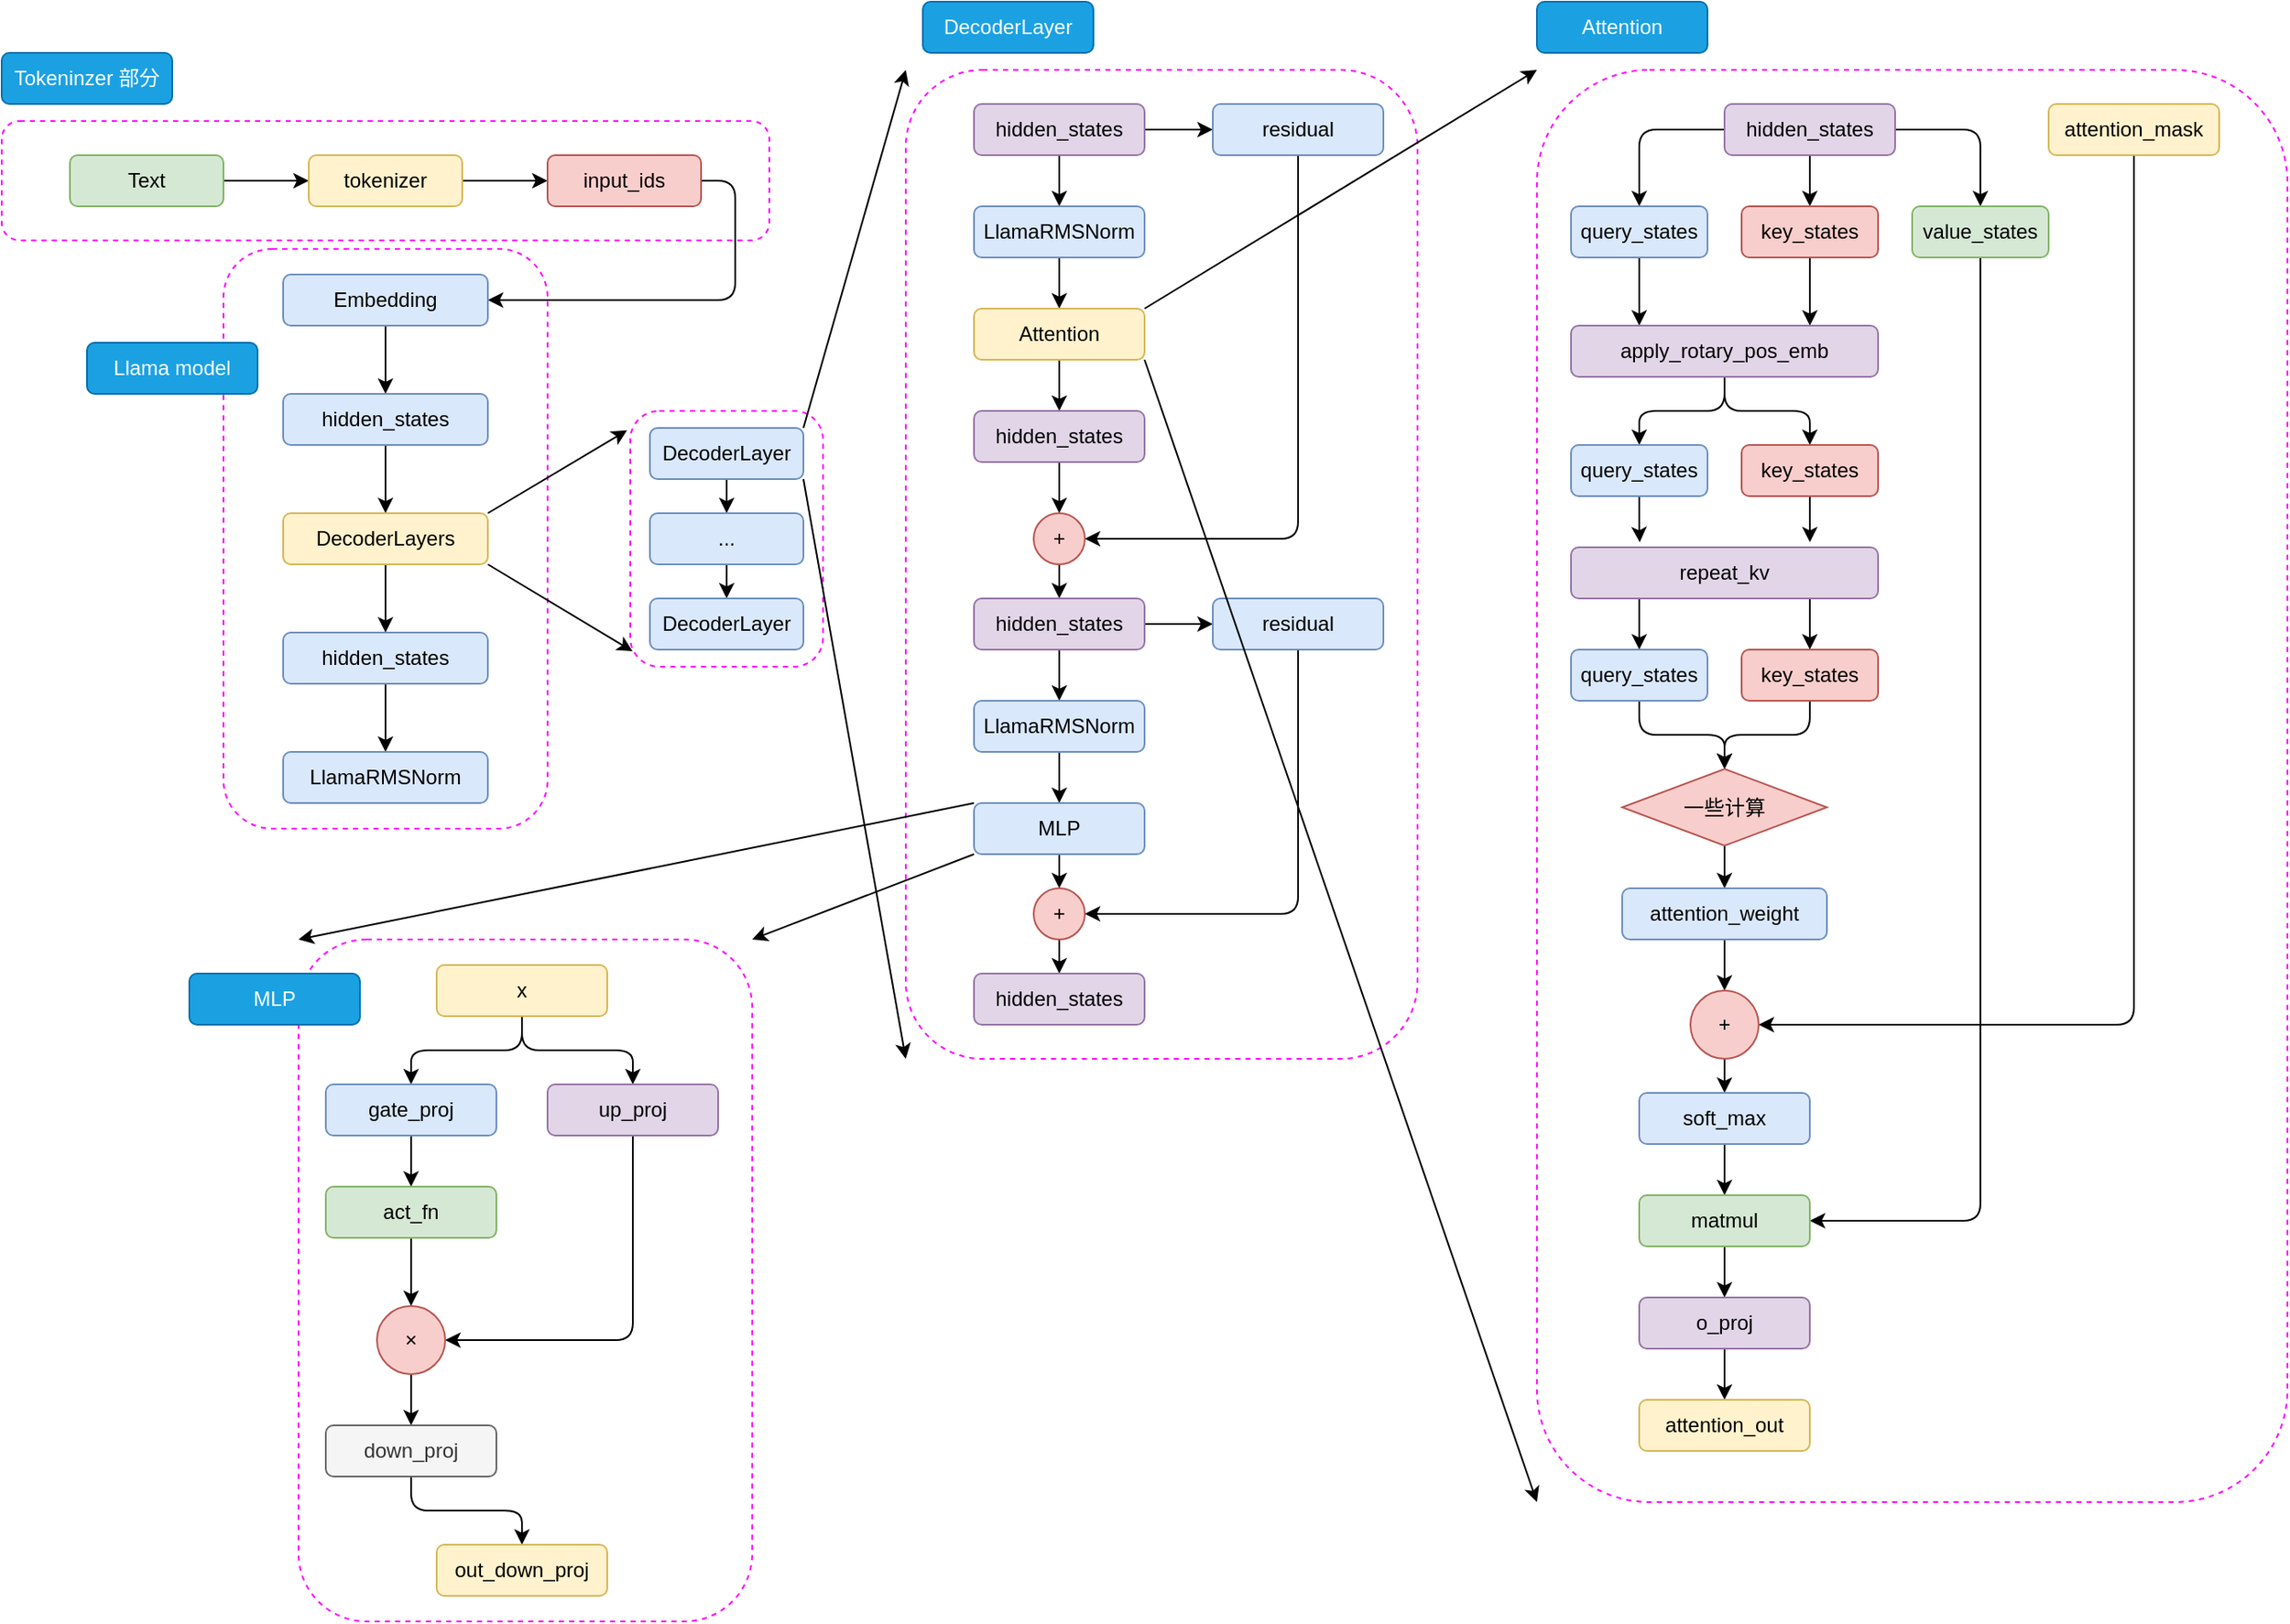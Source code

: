 <mxfile version="12.9.13" type="device"><diagram id="OUYICtLijgK9JSKz8TOp" name="Page-1"><mxGraphModel dx="1550" dy="2184" grid="1" gridSize="10" guides="1" tooltips="1" connect="1" arrows="1" fold="1" page="1" pageScale="1" pageWidth="827" pageHeight="1169" math="0" shadow="0"><root><mxCell id="0"/><mxCell id="1" parent="0"/><mxCell id="_LSuO5tVnaMaTWhccjLr-3" style="edgeStyle=orthogonalEdgeStyle;rounded=0;orthogonalLoop=1;jettySize=auto;html=1;entryX=0;entryY=0.5;entryDx=0;entryDy=0;strokeColor=#000000;" edge="1" parent="1" source="_LSuO5tVnaMaTWhccjLr-1" target="_LSuO5tVnaMaTWhccjLr-2"><mxGeometry relative="1" as="geometry"/></mxCell><mxCell id="_LSuO5tVnaMaTWhccjLr-1" value="Text" style="rounded=1;whiteSpace=wrap;html=1;fillColor=#d5e8d4;strokeColor=#82b366;" vertex="1" parent="1"><mxGeometry x="100" y="80" width="90" height="30" as="geometry"/></mxCell><mxCell id="_LSuO5tVnaMaTWhccjLr-5" style="edgeStyle=orthogonalEdgeStyle;rounded=0;orthogonalLoop=1;jettySize=auto;html=1;strokeColor=#000000;" edge="1" parent="1" source="_LSuO5tVnaMaTWhccjLr-2" target="_LSuO5tVnaMaTWhccjLr-4"><mxGeometry relative="1" as="geometry"/></mxCell><mxCell id="_LSuO5tVnaMaTWhccjLr-2" value="tokenizer" style="rounded=1;whiteSpace=wrap;html=1;fillColor=#fff2cc;strokeColor=#d6b656;" vertex="1" parent="1"><mxGeometry x="240" y="80" width="90" height="30" as="geometry"/></mxCell><mxCell id="_LSuO5tVnaMaTWhccjLr-8" style="edgeStyle=orthogonalEdgeStyle;rounded=1;orthogonalLoop=1;jettySize=auto;html=1;strokeColor=#000000;entryX=1;entryY=0.5;entryDx=0;entryDy=0;" edge="1" parent="1" source="_LSuO5tVnaMaTWhccjLr-4" target="_LSuO5tVnaMaTWhccjLr-7"><mxGeometry relative="1" as="geometry"><mxPoint x="500" y="170" as="targetPoint"/><Array as="points"><mxPoint x="490" y="95"/><mxPoint x="490" y="165"/></Array></mxGeometry></mxCell><mxCell id="_LSuO5tVnaMaTWhccjLr-4" value="input_ids" style="rounded=1;whiteSpace=wrap;html=1;fillColor=#f8cecc;strokeColor=#b85450;" vertex="1" parent="1"><mxGeometry x="380" y="80" width="90" height="30" as="geometry"/></mxCell><mxCell id="_LSuO5tVnaMaTWhccjLr-10" style="edgeStyle=orthogonalEdgeStyle;rounded=1;orthogonalLoop=1;jettySize=auto;html=1;entryX=0.5;entryY=0;entryDx=0;entryDy=0;strokeColor=#000000;" edge="1" parent="1" source="_LSuO5tVnaMaTWhccjLr-7" target="_LSuO5tVnaMaTWhccjLr-9"><mxGeometry relative="1" as="geometry"/></mxCell><mxCell id="_LSuO5tVnaMaTWhccjLr-7" value="Embedding" style="rounded=1;whiteSpace=wrap;html=1;fillColor=#dae8fc;strokeColor=#6c8ebf;" vertex="1" parent="1"><mxGeometry x="225" y="150" width="120" height="30" as="geometry"/></mxCell><mxCell id="_LSuO5tVnaMaTWhccjLr-12" style="edgeStyle=orthogonalEdgeStyle;rounded=1;orthogonalLoop=1;jettySize=auto;html=1;entryX=0.5;entryY=0;entryDx=0;entryDy=0;strokeColor=#000000;" edge="1" parent="1" source="_LSuO5tVnaMaTWhccjLr-9" target="_LSuO5tVnaMaTWhccjLr-11"><mxGeometry relative="1" as="geometry"/></mxCell><mxCell id="_LSuO5tVnaMaTWhccjLr-9" value="hidden_states" style="rounded=1;whiteSpace=wrap;html=1;fillColor=#dae8fc;strokeColor=#6c8ebf;" vertex="1" parent="1"><mxGeometry x="225" y="220" width="120" height="30" as="geometry"/></mxCell><mxCell id="_LSuO5tVnaMaTWhccjLr-14" style="edgeStyle=orthogonalEdgeStyle;rounded=1;orthogonalLoop=1;jettySize=auto;html=1;entryX=0.5;entryY=0;entryDx=0;entryDy=0;strokeColor=#000000;" edge="1" parent="1" source="_LSuO5tVnaMaTWhccjLr-11" target="_LSuO5tVnaMaTWhccjLr-13"><mxGeometry relative="1" as="geometry"/></mxCell><mxCell id="_LSuO5tVnaMaTWhccjLr-11" value="DecoderLayers" style="rounded=1;whiteSpace=wrap;html=1;fillColor=#fff2cc;strokeColor=#d6b656;" vertex="1" parent="1"><mxGeometry x="225" y="290" width="120" height="30" as="geometry"/></mxCell><mxCell id="_LSuO5tVnaMaTWhccjLr-18" style="edgeStyle=orthogonalEdgeStyle;rounded=1;orthogonalLoop=1;jettySize=auto;html=1;entryX=0.5;entryY=0;entryDx=0;entryDy=0;strokeColor=#000000;" edge="1" parent="1" source="_LSuO5tVnaMaTWhccjLr-13" target="_LSuO5tVnaMaTWhccjLr-17"><mxGeometry relative="1" as="geometry"/></mxCell><mxCell id="_LSuO5tVnaMaTWhccjLr-13" value="hidden_states" style="rounded=1;whiteSpace=wrap;html=1;fillColor=#dae8fc;strokeColor=#6c8ebf;" vertex="1" parent="1"><mxGeometry x="225" y="360" width="120" height="30" as="geometry"/></mxCell><mxCell id="_LSuO5tVnaMaTWhccjLr-17" value="LlamaRMSNorm" style="rounded=1;whiteSpace=wrap;html=1;fillColor=#dae8fc;strokeColor=#6c8ebf;" vertex="1" parent="1"><mxGeometry x="225" y="430" width="120" height="30" as="geometry"/></mxCell><mxCell id="_LSuO5tVnaMaTWhccjLr-19" value="" style="rounded=1;whiteSpace=wrap;html=1;dashed=1;fillColor=none;strokeColor=#FF00FF;" vertex="1" parent="1"><mxGeometry x="60" y="60" width="450" height="70" as="geometry"/></mxCell><mxCell id="_LSuO5tVnaMaTWhccjLr-21" value="Tokeninzer 部分" style="rounded=1;whiteSpace=wrap;html=1;strokeColor=#006EAF;fillColor=#1ba1e2;fontColor=#ffffff;" vertex="1" parent="1"><mxGeometry x="60" y="20" width="100" height="30" as="geometry"/></mxCell><mxCell id="_LSuO5tVnaMaTWhccjLr-22" value="" style="rounded=1;whiteSpace=wrap;html=1;dashed=1;fillColor=none;strokeColor=#FF00FF;" vertex="1" parent="1"><mxGeometry x="190" y="135" width="190" height="340" as="geometry"/></mxCell><mxCell id="_LSuO5tVnaMaTWhccjLr-23" value="Llama model" style="rounded=1;whiteSpace=wrap;html=1;strokeColor=#006EAF;fillColor=#1ba1e2;fontColor=#ffffff;" vertex="1" parent="1"><mxGeometry x="110" y="190" width="100" height="30" as="geometry"/></mxCell><mxCell id="_LSuO5tVnaMaTWhccjLr-30" style="edgeStyle=orthogonalEdgeStyle;rounded=1;orthogonalLoop=1;jettySize=auto;html=1;entryX=0.5;entryY=0;entryDx=0;entryDy=0;strokeColor=#000000;" edge="1" parent="1" source="_LSuO5tVnaMaTWhccjLr-25" target="_LSuO5tVnaMaTWhccjLr-26"><mxGeometry relative="1" as="geometry"/></mxCell><mxCell id="_LSuO5tVnaMaTWhccjLr-25" value="DecoderLayer" style="rounded=1;whiteSpace=wrap;html=1;strokeColor=#6c8ebf;fillColor=#dae8fc;" vertex="1" parent="1"><mxGeometry x="440" y="240" width="90" height="30" as="geometry"/></mxCell><mxCell id="_LSuO5tVnaMaTWhccjLr-31" style="edgeStyle=orthogonalEdgeStyle;rounded=1;orthogonalLoop=1;jettySize=auto;html=1;entryX=0.5;entryY=0;entryDx=0;entryDy=0;strokeColor=#000000;" edge="1" parent="1" source="_LSuO5tVnaMaTWhccjLr-26" target="_LSuO5tVnaMaTWhccjLr-28"><mxGeometry relative="1" as="geometry"/></mxCell><mxCell id="_LSuO5tVnaMaTWhccjLr-26" value="..." style="rounded=1;whiteSpace=wrap;html=1;strokeColor=#6c8ebf;fillColor=#dae8fc;" vertex="1" parent="1"><mxGeometry x="440" y="290" width="90" height="30" as="geometry"/></mxCell><mxCell id="_LSuO5tVnaMaTWhccjLr-28" value="DecoderLayer" style="rounded=1;whiteSpace=wrap;html=1;strokeColor=#6c8ebf;fillColor=#dae8fc;" vertex="1" parent="1"><mxGeometry x="440" y="340" width="90" height="30" as="geometry"/></mxCell><mxCell id="_LSuO5tVnaMaTWhccjLr-32" value="" style="endArrow=classic;html=1;strokeColor=#000000;exitX=1;exitY=0;exitDx=0;exitDy=0;entryX=-0.017;entryY=0.076;entryDx=0;entryDy=0;entryPerimeter=0;" edge="1" parent="1" source="_LSuO5tVnaMaTWhccjLr-11" target="_LSuO5tVnaMaTWhccjLr-34"><mxGeometry width="50" height="50" relative="1" as="geometry"><mxPoint x="520" y="190" as="sourcePoint"/><mxPoint x="430" y="220" as="targetPoint"/></mxGeometry></mxCell><mxCell id="_LSuO5tVnaMaTWhccjLr-33" value="" style="endArrow=classic;html=1;strokeColor=#000000;exitX=1;exitY=1;exitDx=0;exitDy=0;entryX=0.012;entryY=0.94;entryDx=0;entryDy=0;entryPerimeter=0;" edge="1" parent="1" source="_LSuO5tVnaMaTWhccjLr-11" target="_LSuO5tVnaMaTWhccjLr-34"><mxGeometry width="50" height="50" relative="1" as="geometry"><mxPoint x="355" y="300" as="sourcePoint"/><mxPoint x="430" y="380" as="targetPoint"/></mxGeometry></mxCell><mxCell id="_LSuO5tVnaMaTWhccjLr-34" value="" style="rounded=1;whiteSpace=wrap;html=1;dashed=1;fillColor=none;strokeColor=#FF00FF;" vertex="1" parent="1"><mxGeometry x="428.5" y="230" width="113" height="150" as="geometry"/></mxCell><mxCell id="_LSuO5tVnaMaTWhccjLr-38" style="edgeStyle=orthogonalEdgeStyle;rounded=1;orthogonalLoop=1;jettySize=auto;html=1;entryX=0;entryY=0.5;entryDx=0;entryDy=0;strokeColor=#000000;" edge="1" parent="1" source="_LSuO5tVnaMaTWhccjLr-36" target="_LSuO5tVnaMaTWhccjLr-37"><mxGeometry relative="1" as="geometry"/></mxCell><mxCell id="_LSuO5tVnaMaTWhccjLr-42" style="edgeStyle=orthogonalEdgeStyle;rounded=1;orthogonalLoop=1;jettySize=auto;html=1;entryX=0.5;entryY=0;entryDx=0;entryDy=0;strokeColor=#000000;" edge="1" parent="1" source="_LSuO5tVnaMaTWhccjLr-36" target="_LSuO5tVnaMaTWhccjLr-39"><mxGeometry relative="1" as="geometry"/></mxCell><mxCell id="_LSuO5tVnaMaTWhccjLr-36" value="hidden_states" style="rounded=1;whiteSpace=wrap;html=1;strokeColor=#9673a6;fillColor=#e1d5e7;" vertex="1" parent="1"><mxGeometry x="630" y="50" width="100" height="30" as="geometry"/></mxCell><mxCell id="_LSuO5tVnaMaTWhccjLr-53" style="edgeStyle=orthogonalEdgeStyle;rounded=1;orthogonalLoop=1;jettySize=auto;html=1;entryX=1;entryY=0.5;entryDx=0;entryDy=0;strokeColor=#000000;" edge="1" parent="1" source="_LSuO5tVnaMaTWhccjLr-37" target="_LSuO5tVnaMaTWhccjLr-48"><mxGeometry relative="1" as="geometry"><Array as="points"><mxPoint x="820" y="305"/></Array></mxGeometry></mxCell><mxCell id="_LSuO5tVnaMaTWhccjLr-37" value="residual" style="rounded=1;whiteSpace=wrap;html=1;strokeColor=#6c8ebf;fillColor=#dae8fc;" vertex="1" parent="1"><mxGeometry x="770" y="50" width="100" height="30" as="geometry"/></mxCell><mxCell id="_LSuO5tVnaMaTWhccjLr-44" style="edgeStyle=orthogonalEdgeStyle;rounded=1;orthogonalLoop=1;jettySize=auto;html=1;entryX=0.5;entryY=0;entryDx=0;entryDy=0;strokeColor=#000000;" edge="1" parent="1" source="_LSuO5tVnaMaTWhccjLr-39" target="_LSuO5tVnaMaTWhccjLr-43"><mxGeometry relative="1" as="geometry"/></mxCell><mxCell id="_LSuO5tVnaMaTWhccjLr-39" value="LlamaRMSNorm" style="rounded=1;whiteSpace=wrap;html=1;strokeColor=#6c8ebf;fillColor=#dae8fc;" vertex="1" parent="1"><mxGeometry x="630" y="110" width="100" height="30" as="geometry"/></mxCell><mxCell id="_LSuO5tVnaMaTWhccjLr-46" style="edgeStyle=orthogonalEdgeStyle;rounded=1;orthogonalLoop=1;jettySize=auto;html=1;entryX=0.5;entryY=0;entryDx=0;entryDy=0;strokeColor=#000000;" edge="1" parent="1" source="_LSuO5tVnaMaTWhccjLr-43" target="_LSuO5tVnaMaTWhccjLr-45"><mxGeometry relative="1" as="geometry"/></mxCell><mxCell id="_LSuO5tVnaMaTWhccjLr-43" value="Attention" style="rounded=1;whiteSpace=wrap;html=1;strokeColor=#d6b656;fillColor=#fff2cc;" vertex="1" parent="1"><mxGeometry x="630" y="170" width="100" height="30" as="geometry"/></mxCell><mxCell id="_LSuO5tVnaMaTWhccjLr-52" style="edgeStyle=orthogonalEdgeStyle;rounded=1;orthogonalLoop=1;jettySize=auto;html=1;entryX=0.5;entryY=0;entryDx=0;entryDy=0;strokeColor=#000000;" edge="1" parent="1" source="_LSuO5tVnaMaTWhccjLr-45" target="_LSuO5tVnaMaTWhccjLr-48"><mxGeometry relative="1" as="geometry"/></mxCell><mxCell id="_LSuO5tVnaMaTWhccjLr-45" value="hidden_states" style="rounded=1;whiteSpace=wrap;html=1;strokeColor=#9673a6;fillColor=#e1d5e7;" vertex="1" parent="1"><mxGeometry x="630" y="230" width="100" height="30" as="geometry"/></mxCell><mxCell id="_LSuO5tVnaMaTWhccjLr-55" style="edgeStyle=orthogonalEdgeStyle;rounded=1;orthogonalLoop=1;jettySize=auto;html=1;entryX=0.5;entryY=0;entryDx=0;entryDy=0;strokeColor=#000000;" edge="1" parent="1" source="_LSuO5tVnaMaTWhccjLr-48" target="_LSuO5tVnaMaTWhccjLr-54"><mxGeometry relative="1" as="geometry"/></mxCell><mxCell id="_LSuO5tVnaMaTWhccjLr-48" value="+" style="ellipse;whiteSpace=wrap;html=1;aspect=fixed;strokeColor=#b85450;fillColor=#f8cecc;" vertex="1" parent="1"><mxGeometry x="665" y="290" width="30" height="30" as="geometry"/></mxCell><mxCell id="_LSuO5tVnaMaTWhccjLr-57" style="edgeStyle=orthogonalEdgeStyle;rounded=1;orthogonalLoop=1;jettySize=auto;html=1;entryX=0;entryY=0.5;entryDx=0;entryDy=0;strokeColor=#000000;" edge="1" parent="1" source="_LSuO5tVnaMaTWhccjLr-54" target="_LSuO5tVnaMaTWhccjLr-56"><mxGeometry relative="1" as="geometry"/></mxCell><mxCell id="_LSuO5tVnaMaTWhccjLr-59" style="edgeStyle=orthogonalEdgeStyle;rounded=1;orthogonalLoop=1;jettySize=auto;html=1;entryX=0.5;entryY=0;entryDx=0;entryDy=0;strokeColor=#000000;" edge="1" parent="1" source="_LSuO5tVnaMaTWhccjLr-54" target="_LSuO5tVnaMaTWhccjLr-58"><mxGeometry relative="1" as="geometry"/></mxCell><mxCell id="_LSuO5tVnaMaTWhccjLr-54" value="hidden_states" style="rounded=1;whiteSpace=wrap;html=1;strokeColor=#9673a6;fillColor=#e1d5e7;" vertex="1" parent="1"><mxGeometry x="630" y="340" width="100" height="30" as="geometry"/></mxCell><mxCell id="_LSuO5tVnaMaTWhccjLr-65" style="edgeStyle=orthogonalEdgeStyle;rounded=1;orthogonalLoop=1;jettySize=auto;html=1;entryX=1;entryY=0.5;entryDx=0;entryDy=0;strokeColor=#000000;" edge="1" parent="1" source="_LSuO5tVnaMaTWhccjLr-56" target="_LSuO5tVnaMaTWhccjLr-63"><mxGeometry relative="1" as="geometry"><Array as="points"><mxPoint x="820" y="525"/></Array></mxGeometry></mxCell><mxCell id="_LSuO5tVnaMaTWhccjLr-56" value="residual" style="rounded=1;whiteSpace=wrap;html=1;strokeColor=#6c8ebf;fillColor=#dae8fc;" vertex="1" parent="1"><mxGeometry x="770" y="340" width="100" height="30" as="geometry"/></mxCell><mxCell id="_LSuO5tVnaMaTWhccjLr-62" style="edgeStyle=orthogonalEdgeStyle;rounded=1;orthogonalLoop=1;jettySize=auto;html=1;strokeColor=#000000;" edge="1" parent="1" source="_LSuO5tVnaMaTWhccjLr-58" target="_LSuO5tVnaMaTWhccjLr-60"><mxGeometry relative="1" as="geometry"/></mxCell><mxCell id="_LSuO5tVnaMaTWhccjLr-58" value="LlamaRMSNorm" style="rounded=1;whiteSpace=wrap;html=1;strokeColor=#6c8ebf;fillColor=#dae8fc;" vertex="1" parent="1"><mxGeometry x="630" y="400" width="100" height="30" as="geometry"/></mxCell><mxCell id="_LSuO5tVnaMaTWhccjLr-64" style="edgeStyle=orthogonalEdgeStyle;rounded=1;orthogonalLoop=1;jettySize=auto;html=1;entryX=0.5;entryY=0;entryDx=0;entryDy=0;strokeColor=#000000;" edge="1" parent="1" source="_LSuO5tVnaMaTWhccjLr-60" target="_LSuO5tVnaMaTWhccjLr-63"><mxGeometry relative="1" as="geometry"/></mxCell><mxCell id="_LSuO5tVnaMaTWhccjLr-60" value="MLP" style="rounded=1;whiteSpace=wrap;html=1;strokeColor=#6c8ebf;fillColor=#dae8fc;" vertex="1" parent="1"><mxGeometry x="630" y="460" width="100" height="30" as="geometry"/></mxCell><mxCell id="_LSuO5tVnaMaTWhccjLr-67" style="edgeStyle=orthogonalEdgeStyle;rounded=1;orthogonalLoop=1;jettySize=auto;html=1;entryX=0.5;entryY=0;entryDx=0;entryDy=0;strokeColor=#000000;" edge="1" parent="1" source="_LSuO5tVnaMaTWhccjLr-63" target="_LSuO5tVnaMaTWhccjLr-66"><mxGeometry relative="1" as="geometry"/></mxCell><mxCell id="_LSuO5tVnaMaTWhccjLr-63" value="+" style="ellipse;whiteSpace=wrap;html=1;aspect=fixed;strokeColor=#b85450;fillColor=#f8cecc;" vertex="1" parent="1"><mxGeometry x="665" y="510" width="30" height="30" as="geometry"/></mxCell><mxCell id="_LSuO5tVnaMaTWhccjLr-66" value="hidden_states" style="rounded=1;whiteSpace=wrap;html=1;strokeColor=#9673a6;fillColor=#e1d5e7;" vertex="1" parent="1"><mxGeometry x="630" y="560" width="100" height="30" as="geometry"/></mxCell><mxCell id="_LSuO5tVnaMaTWhccjLr-151" style="edgeStyle=orthogonalEdgeStyle;rounded=1;orthogonalLoop=1;jettySize=auto;html=1;entryX=0.5;entryY=0;entryDx=0;entryDy=0;strokeColor=#000000;" edge="1" parent="1" source="_LSuO5tVnaMaTWhccjLr-68" target="_LSuO5tVnaMaTWhccjLr-148"><mxGeometry relative="1" as="geometry"/></mxCell><mxCell id="_LSuO5tVnaMaTWhccjLr-152" style="edgeStyle=orthogonalEdgeStyle;rounded=1;orthogonalLoop=1;jettySize=auto;html=1;entryX=0.5;entryY=0;entryDx=0;entryDy=0;strokeColor=#000000;" edge="1" parent="1" source="_LSuO5tVnaMaTWhccjLr-68" target="_LSuO5tVnaMaTWhccjLr-146"><mxGeometry relative="1" as="geometry"/></mxCell><mxCell id="_LSuO5tVnaMaTWhccjLr-68" value="x" style="rounded=1;whiteSpace=wrap;html=1;strokeColor=#d6b656;fillColor=#fff2cc;" vertex="1" parent="1"><mxGeometry x="315" y="555" width="100" height="30" as="geometry"/></mxCell><mxCell id="_LSuO5tVnaMaTWhccjLr-89" style="edgeStyle=orthogonalEdgeStyle;rounded=1;orthogonalLoop=1;jettySize=auto;html=1;entryX=0.5;entryY=0;entryDx=0;entryDy=0;strokeColor=#000000;" edge="1" parent="1" source="_LSuO5tVnaMaTWhccjLr-70" target="_LSuO5tVnaMaTWhccjLr-83"><mxGeometry relative="1" as="geometry"/></mxCell><mxCell id="_LSuO5tVnaMaTWhccjLr-90" style="edgeStyle=orthogonalEdgeStyle;rounded=1;orthogonalLoop=1;jettySize=auto;html=1;entryX=0.5;entryY=0;entryDx=0;entryDy=0;strokeColor=#000000;" edge="1" parent="1" source="_LSuO5tVnaMaTWhccjLr-70" target="_LSuO5tVnaMaTWhccjLr-86"><mxGeometry relative="1" as="geometry"/></mxCell><mxCell id="_LSuO5tVnaMaTWhccjLr-91" style="edgeStyle=orthogonalEdgeStyle;rounded=1;orthogonalLoop=1;jettySize=auto;html=1;entryX=0.5;entryY=0;entryDx=0;entryDy=0;strokeColor=#000000;" edge="1" parent="1" source="_LSuO5tVnaMaTWhccjLr-70" target="_LSuO5tVnaMaTWhccjLr-87"><mxGeometry relative="1" as="geometry"/></mxCell><mxCell id="_LSuO5tVnaMaTWhccjLr-70" value="hidden_states" style="rounded=1;whiteSpace=wrap;html=1;strokeColor=#9673a6;fillColor=#e1d5e7;" vertex="1" parent="1"><mxGeometry x="1070" y="50" width="100" height="30" as="geometry"/></mxCell><mxCell id="_LSuO5tVnaMaTWhccjLr-75" value="" style="endArrow=classic;html=1;strokeColor=#000000;entryX=0;entryY=0;entryDx=0;entryDy=0;" edge="1" parent="1" target="_LSuO5tVnaMaTWhccjLr-78"><mxGeometry width="50" height="50" relative="1" as="geometry"><mxPoint x="530" y="240" as="sourcePoint"/><mxPoint x="590" y="40" as="targetPoint"/></mxGeometry></mxCell><mxCell id="_LSuO5tVnaMaTWhccjLr-77" value="" style="endArrow=classic;html=1;strokeColor=#000000;exitX=1;exitY=1;exitDx=0;exitDy=0;entryX=0;entryY=1;entryDx=0;entryDy=0;" edge="1" parent="1" source="_LSuO5tVnaMaTWhccjLr-25" target="_LSuO5tVnaMaTWhccjLr-78"><mxGeometry width="50" height="50" relative="1" as="geometry"><mxPoint x="540" y="250" as="sourcePoint"/><mxPoint x="570" y="460" as="targetPoint"/></mxGeometry></mxCell><mxCell id="_LSuO5tVnaMaTWhccjLr-78" value="" style="rounded=1;whiteSpace=wrap;html=1;dashed=1;fillColor=none;strokeColor=#FF00FF;" vertex="1" parent="1"><mxGeometry x="590" y="30" width="300" height="580" as="geometry"/></mxCell><mxCell id="_LSuO5tVnaMaTWhccjLr-79" value="DecoderLayer" style="rounded=1;whiteSpace=wrap;html=1;strokeColor=#006EAF;fillColor=#1ba1e2;fontColor=#ffffff;" vertex="1" parent="1"><mxGeometry x="600" y="-10" width="100" height="30" as="geometry"/></mxCell><mxCell id="_LSuO5tVnaMaTWhccjLr-118" style="edgeStyle=orthogonalEdgeStyle;rounded=1;orthogonalLoop=1;jettySize=auto;html=1;strokeColor=#000000;" edge="1" parent="1" source="_LSuO5tVnaMaTWhccjLr-83" target="_LSuO5tVnaMaTWhccjLr-92"><mxGeometry relative="1" as="geometry"><Array as="points"><mxPoint x="1020" y="170"/><mxPoint x="1020" y="170"/></Array></mxGeometry></mxCell><mxCell id="_LSuO5tVnaMaTWhccjLr-83" value="query_states" style="rounded=1;whiteSpace=wrap;html=1;strokeColor=#6c8ebf;fillColor=#dae8fc;" vertex="1" parent="1"><mxGeometry x="980" y="110" width="80" height="30" as="geometry"/></mxCell><mxCell id="_LSuO5tVnaMaTWhccjLr-117" style="edgeStyle=orthogonalEdgeStyle;rounded=1;orthogonalLoop=1;jettySize=auto;html=1;entryX=0.778;entryY=0;entryDx=0;entryDy=0;entryPerimeter=0;strokeColor=#000000;" edge="1" parent="1" source="_LSuO5tVnaMaTWhccjLr-86" target="_LSuO5tVnaMaTWhccjLr-92"><mxGeometry relative="1" as="geometry"/></mxCell><mxCell id="_LSuO5tVnaMaTWhccjLr-86" value="key_states" style="rounded=1;whiteSpace=wrap;html=1;strokeColor=#b85450;fillColor=#f8cecc;" vertex="1" parent="1"><mxGeometry x="1080" y="110" width="80" height="30" as="geometry"/></mxCell><mxCell id="_LSuO5tVnaMaTWhccjLr-136" style="edgeStyle=orthogonalEdgeStyle;rounded=1;orthogonalLoop=1;jettySize=auto;html=1;strokeColor=#000000;entryX=1;entryY=0.5;entryDx=0;entryDy=0;" edge="1" parent="1" source="_LSuO5tVnaMaTWhccjLr-87" target="_LSuO5tVnaMaTWhccjLr-134"><mxGeometry relative="1" as="geometry"><mxPoint x="1170" y="723.657" as="targetPoint"/><Array as="points"><mxPoint x="1220" y="705"/></Array></mxGeometry></mxCell><mxCell id="_LSuO5tVnaMaTWhccjLr-87" value="value_states" style="rounded=1;whiteSpace=wrap;html=1;strokeColor=#82b366;fillColor=#d5e8d4;" vertex="1" parent="1"><mxGeometry x="1180" y="110" width="80" height="30" as="geometry"/></mxCell><mxCell id="_LSuO5tVnaMaTWhccjLr-130" style="edgeStyle=orthogonalEdgeStyle;rounded=1;orthogonalLoop=1;jettySize=auto;html=1;entryX=1;entryY=0.5;entryDx=0;entryDy=0;strokeColor=#000000;" edge="1" parent="1" source="_LSuO5tVnaMaTWhccjLr-88" target="_LSuO5tVnaMaTWhccjLr-128"><mxGeometry relative="1" as="geometry"><Array as="points"><mxPoint x="1310" y="590"/></Array></mxGeometry></mxCell><mxCell id="_LSuO5tVnaMaTWhccjLr-88" value="attention_mask" style="rounded=1;whiteSpace=wrap;html=1;strokeColor=#d6b656;fillColor=#fff2cc;" vertex="1" parent="1"><mxGeometry x="1260" y="50" width="100" height="30" as="geometry"/></mxCell><mxCell id="_LSuO5tVnaMaTWhccjLr-99" style="edgeStyle=orthogonalEdgeStyle;rounded=1;orthogonalLoop=1;jettySize=auto;html=1;entryX=0.5;entryY=0;entryDx=0;entryDy=0;strokeColor=#000000;" edge="1" parent="1" source="_LSuO5tVnaMaTWhccjLr-92" target="_LSuO5tVnaMaTWhccjLr-97"><mxGeometry relative="1" as="geometry"/></mxCell><mxCell id="_LSuO5tVnaMaTWhccjLr-102" style="edgeStyle=orthogonalEdgeStyle;rounded=1;orthogonalLoop=1;jettySize=auto;html=1;strokeColor=#000000;" edge="1" parent="1" source="_LSuO5tVnaMaTWhccjLr-92" target="_LSuO5tVnaMaTWhccjLr-98"><mxGeometry relative="1" as="geometry"/></mxCell><mxCell id="_LSuO5tVnaMaTWhccjLr-92" value="apply_rotary_pos_emb" style="rounded=1;whiteSpace=wrap;html=1;strokeColor=#9673a6;fillColor=#e1d5e7;" vertex="1" parent="1"><mxGeometry x="980" y="180" width="180" height="30" as="geometry"/></mxCell><mxCell id="_LSuO5tVnaMaTWhccjLr-111" style="edgeStyle=orthogonalEdgeStyle;rounded=1;orthogonalLoop=1;jettySize=auto;html=1;entryX=0.224;entryY=-0.098;entryDx=0;entryDy=0;entryPerimeter=0;strokeColor=#000000;" edge="1" parent="1" source="_LSuO5tVnaMaTWhccjLr-97" target="_LSuO5tVnaMaTWhccjLr-107"><mxGeometry relative="1" as="geometry"/></mxCell><mxCell id="_LSuO5tVnaMaTWhccjLr-97" value="query_states" style="rounded=1;whiteSpace=wrap;html=1;strokeColor=#6c8ebf;fillColor=#dae8fc;" vertex="1" parent="1"><mxGeometry x="980" y="250" width="80" height="30" as="geometry"/></mxCell><mxCell id="_LSuO5tVnaMaTWhccjLr-110" style="edgeStyle=orthogonalEdgeStyle;rounded=1;orthogonalLoop=1;jettySize=auto;html=1;entryX=0.778;entryY=-0.098;entryDx=0;entryDy=0;entryPerimeter=0;strokeColor=#000000;" edge="1" parent="1" source="_LSuO5tVnaMaTWhccjLr-98" target="_LSuO5tVnaMaTWhccjLr-107"><mxGeometry relative="1" as="geometry"/></mxCell><mxCell id="_LSuO5tVnaMaTWhccjLr-98" value="key_states" style="rounded=1;whiteSpace=wrap;html=1;strokeColor=#b85450;fillColor=#f8cecc;" vertex="1" parent="1"><mxGeometry x="1080" y="250" width="80" height="30" as="geometry"/></mxCell><mxCell id="_LSuO5tVnaMaTWhccjLr-114" style="edgeStyle=orthogonalEdgeStyle;rounded=1;orthogonalLoop=1;jettySize=auto;html=1;entryX=0.5;entryY=0;entryDx=0;entryDy=0;strokeColor=#000000;" edge="1" parent="1" source="_LSuO5tVnaMaTWhccjLr-107" target="_LSuO5tVnaMaTWhccjLr-113"><mxGeometry relative="1" as="geometry"><Array as="points"><mxPoint x="1120" y="350"/><mxPoint x="1120" y="350"/></Array></mxGeometry></mxCell><mxCell id="_LSuO5tVnaMaTWhccjLr-115" style="edgeStyle=orthogonalEdgeStyle;rounded=1;orthogonalLoop=1;jettySize=auto;html=1;entryX=0.5;entryY=0;entryDx=0;entryDy=0;strokeColor=#000000;" edge="1" parent="1" source="_LSuO5tVnaMaTWhccjLr-107" target="_LSuO5tVnaMaTWhccjLr-112"><mxGeometry relative="1" as="geometry"><Array as="points"><mxPoint x="1020" y="350"/><mxPoint x="1020" y="350"/></Array></mxGeometry></mxCell><mxCell id="_LSuO5tVnaMaTWhccjLr-107" value="repeat_kv" style="rounded=1;whiteSpace=wrap;html=1;strokeColor=#9673a6;fillColor=#e1d5e7;" vertex="1" parent="1"><mxGeometry x="980" y="310" width="180" height="30" as="geometry"/></mxCell><mxCell id="_LSuO5tVnaMaTWhccjLr-122" style="edgeStyle=orthogonalEdgeStyle;rounded=1;orthogonalLoop=1;jettySize=auto;html=1;strokeColor=#000000;" edge="1" parent="1" source="_LSuO5tVnaMaTWhccjLr-112" target="_LSuO5tVnaMaTWhccjLr-121"><mxGeometry relative="1" as="geometry"/></mxCell><mxCell id="_LSuO5tVnaMaTWhccjLr-112" value="query_states" style="rounded=1;whiteSpace=wrap;html=1;strokeColor=#6c8ebf;fillColor=#dae8fc;" vertex="1" parent="1"><mxGeometry x="980" y="370" width="80" height="30" as="geometry"/></mxCell><mxCell id="_LSuO5tVnaMaTWhccjLr-123" style="edgeStyle=orthogonalEdgeStyle;rounded=1;orthogonalLoop=1;jettySize=auto;html=1;entryX=0.5;entryY=0;entryDx=0;entryDy=0;strokeColor=#000000;" edge="1" parent="1" source="_LSuO5tVnaMaTWhccjLr-113" target="_LSuO5tVnaMaTWhccjLr-121"><mxGeometry relative="1" as="geometry"/></mxCell><mxCell id="_LSuO5tVnaMaTWhccjLr-113" value="key_states" style="rounded=1;whiteSpace=wrap;html=1;strokeColor=#b85450;fillColor=#f8cecc;" vertex="1" parent="1"><mxGeometry x="1080" y="370" width="80" height="30" as="geometry"/></mxCell><mxCell id="_LSuO5tVnaMaTWhccjLr-127" style="edgeStyle=orthogonalEdgeStyle;rounded=1;orthogonalLoop=1;jettySize=auto;html=1;entryX=0.5;entryY=0;entryDx=0;entryDy=0;strokeColor=#000000;" edge="1" parent="1" source="_LSuO5tVnaMaTWhccjLr-121" target="_LSuO5tVnaMaTWhccjLr-124"><mxGeometry relative="1" as="geometry"/></mxCell><mxCell id="_LSuO5tVnaMaTWhccjLr-121" value="一些计算" style="rhombus;whiteSpace=wrap;html=1;strokeColor=#b85450;fillColor=#f8cecc;" vertex="1" parent="1"><mxGeometry x="1010" y="440" width="120" height="45" as="geometry"/></mxCell><mxCell id="_LSuO5tVnaMaTWhccjLr-129" style="edgeStyle=orthogonalEdgeStyle;rounded=1;orthogonalLoop=1;jettySize=auto;html=1;entryX=0.5;entryY=0;entryDx=0;entryDy=0;strokeColor=#000000;" edge="1" parent="1" source="_LSuO5tVnaMaTWhccjLr-124" target="_LSuO5tVnaMaTWhccjLr-128"><mxGeometry relative="1" as="geometry"/></mxCell><mxCell id="_LSuO5tVnaMaTWhccjLr-124" value="attention_weight" style="rounded=1;whiteSpace=wrap;html=1;strokeColor=#6c8ebf;fillColor=#dae8fc;" vertex="1" parent="1"><mxGeometry x="1010" y="510" width="120" height="30" as="geometry"/></mxCell><mxCell id="_LSuO5tVnaMaTWhccjLr-132" style="edgeStyle=orthogonalEdgeStyle;rounded=1;orthogonalLoop=1;jettySize=auto;html=1;entryX=0.5;entryY=0;entryDx=0;entryDy=0;strokeColor=#000000;" edge="1" parent="1" source="_LSuO5tVnaMaTWhccjLr-128" target="_LSuO5tVnaMaTWhccjLr-131"><mxGeometry relative="1" as="geometry"/></mxCell><mxCell id="_LSuO5tVnaMaTWhccjLr-128" value="+" style="ellipse;whiteSpace=wrap;html=1;aspect=fixed;strokeColor=#b85450;fillColor=#f8cecc;" vertex="1" parent="1"><mxGeometry x="1050" y="570" width="40" height="40" as="geometry"/></mxCell><mxCell id="_LSuO5tVnaMaTWhccjLr-135" style="edgeStyle=orthogonalEdgeStyle;rounded=1;orthogonalLoop=1;jettySize=auto;html=1;entryX=0.5;entryY=0;entryDx=0;entryDy=0;strokeColor=#000000;" edge="1" parent="1" source="_LSuO5tVnaMaTWhccjLr-131" target="_LSuO5tVnaMaTWhccjLr-134"><mxGeometry relative="1" as="geometry"/></mxCell><mxCell id="_LSuO5tVnaMaTWhccjLr-131" value="soft_max" style="rounded=1;whiteSpace=wrap;html=1;strokeColor=#6c8ebf;fillColor=#dae8fc;" vertex="1" parent="1"><mxGeometry x="1020" y="630" width="100" height="30" as="geometry"/></mxCell><mxCell id="_LSuO5tVnaMaTWhccjLr-139" style="edgeStyle=orthogonalEdgeStyle;rounded=1;orthogonalLoop=1;jettySize=auto;html=1;entryX=0.5;entryY=0;entryDx=0;entryDy=0;strokeColor=#000000;" edge="1" parent="1" source="_LSuO5tVnaMaTWhccjLr-134" target="_LSuO5tVnaMaTWhccjLr-137"><mxGeometry relative="1" as="geometry"/></mxCell><mxCell id="_LSuO5tVnaMaTWhccjLr-134" value="matmul" style="rounded=1;whiteSpace=wrap;html=1;strokeColor=#82b366;fillColor=#d5e8d4;" vertex="1" parent="1"><mxGeometry x="1020" y="690" width="100" height="30" as="geometry"/></mxCell><mxCell id="_LSuO5tVnaMaTWhccjLr-140" style="edgeStyle=orthogonalEdgeStyle;rounded=1;orthogonalLoop=1;jettySize=auto;html=1;entryX=0.5;entryY=0;entryDx=0;entryDy=0;strokeColor=#000000;" edge="1" parent="1" source="_LSuO5tVnaMaTWhccjLr-137" target="_LSuO5tVnaMaTWhccjLr-138"><mxGeometry relative="1" as="geometry"/></mxCell><mxCell id="_LSuO5tVnaMaTWhccjLr-137" value="o_proj" style="rounded=1;whiteSpace=wrap;html=1;strokeColor=#9673a6;fillColor=#e1d5e7;" vertex="1" parent="1"><mxGeometry x="1020" y="750" width="100" height="30" as="geometry"/></mxCell><mxCell id="_LSuO5tVnaMaTWhccjLr-138" value="attention_out" style="rounded=1;whiteSpace=wrap;html=1;strokeColor=#d6b656;fillColor=#fff2cc;" vertex="1" parent="1"><mxGeometry x="1020" y="810" width="100" height="30" as="geometry"/></mxCell><mxCell id="_LSuO5tVnaMaTWhccjLr-141" value="" style="endArrow=classic;html=1;strokeColor=#000000;exitX=1;exitY=0;exitDx=0;exitDy=0;entryX=0;entryY=0;entryDx=0;entryDy=0;" edge="1" parent="1" source="_LSuO5tVnaMaTWhccjLr-43" target="_LSuO5tVnaMaTWhccjLr-144"><mxGeometry width="50" height="50" relative="1" as="geometry"><mxPoint x="1050" y="330" as="sourcePoint"/><mxPoint x="1020" y="-110" as="targetPoint"/></mxGeometry></mxCell><mxCell id="_LSuO5tVnaMaTWhccjLr-142" value="" style="endArrow=classic;html=1;strokeColor=#000000;exitX=1;exitY=1;exitDx=0;exitDy=0;entryX=0;entryY=1;entryDx=0;entryDy=0;" edge="1" parent="1" source="_LSuO5tVnaMaTWhccjLr-43" target="_LSuO5tVnaMaTWhccjLr-144"><mxGeometry width="50" height="50" relative="1" as="geometry"><mxPoint x="1050" y="330" as="sourcePoint"/><mxPoint x="980" y="550" as="targetPoint"/></mxGeometry></mxCell><mxCell id="_LSuO5tVnaMaTWhccjLr-144" value="" style="rounded=1;whiteSpace=wrap;html=1;dashed=1;fillColor=none;strokeColor=#FF00FF;" vertex="1" parent="1"><mxGeometry x="960" y="30" width="440" height="840" as="geometry"/></mxCell><mxCell id="_LSuO5tVnaMaTWhccjLr-145" value="Attention" style="rounded=1;whiteSpace=wrap;html=1;strokeColor=#006EAF;fillColor=#1ba1e2;fontColor=#ffffff;" vertex="1" parent="1"><mxGeometry x="960" y="-10" width="100" height="30" as="geometry"/></mxCell><mxCell id="_LSuO5tVnaMaTWhccjLr-154" style="edgeStyle=orthogonalEdgeStyle;rounded=1;orthogonalLoop=1;jettySize=auto;html=1;entryX=0.5;entryY=0;entryDx=0;entryDy=0;strokeColor=#000000;" edge="1" parent="1" source="_LSuO5tVnaMaTWhccjLr-146" target="_LSuO5tVnaMaTWhccjLr-153"><mxGeometry relative="1" as="geometry"/></mxCell><mxCell id="_LSuO5tVnaMaTWhccjLr-146" value="gate_proj" style="rounded=1;whiteSpace=wrap;html=1;strokeColor=#6c8ebf;fillColor=#dae8fc;" vertex="1" parent="1"><mxGeometry x="250" y="625" width="100" height="30" as="geometry"/></mxCell><mxCell id="_LSuO5tVnaMaTWhccjLr-158" style="edgeStyle=orthogonalEdgeStyle;rounded=1;orthogonalLoop=1;jettySize=auto;html=1;entryX=1;entryY=0.5;entryDx=0;entryDy=0;strokeColor=#000000;" edge="1" parent="1" source="_LSuO5tVnaMaTWhccjLr-148" target="_LSuO5tVnaMaTWhccjLr-156"><mxGeometry relative="1" as="geometry"><Array as="points"><mxPoint x="430" y="775"/></Array></mxGeometry></mxCell><mxCell id="_LSuO5tVnaMaTWhccjLr-148" value="up_proj" style="rounded=1;whiteSpace=wrap;html=1;strokeColor=#9673a6;fillColor=#e1d5e7;" vertex="1" parent="1"><mxGeometry x="380" y="625" width="100" height="30" as="geometry"/></mxCell><mxCell id="_LSuO5tVnaMaTWhccjLr-159" style="edgeStyle=orthogonalEdgeStyle;rounded=1;orthogonalLoop=1;jettySize=auto;html=1;entryX=0.5;entryY=0;entryDx=0;entryDy=0;strokeColor=#000000;" edge="1" parent="1" source="_LSuO5tVnaMaTWhccjLr-153" target="_LSuO5tVnaMaTWhccjLr-156"><mxGeometry relative="1" as="geometry"/></mxCell><mxCell id="_LSuO5tVnaMaTWhccjLr-153" value="act_fn" style="rounded=1;whiteSpace=wrap;html=1;strokeColor=#82b366;fillColor=#d5e8d4;" vertex="1" parent="1"><mxGeometry x="250" y="685" width="100" height="30" as="geometry"/></mxCell><mxCell id="_LSuO5tVnaMaTWhccjLr-161" style="edgeStyle=orthogonalEdgeStyle;rounded=1;orthogonalLoop=1;jettySize=auto;html=1;entryX=0.5;entryY=0;entryDx=0;entryDy=0;strokeColor=#000000;" edge="1" parent="1" source="_LSuO5tVnaMaTWhccjLr-156" target="_LSuO5tVnaMaTWhccjLr-160"><mxGeometry relative="1" as="geometry"/></mxCell><mxCell id="_LSuO5tVnaMaTWhccjLr-156" value="×" style="ellipse;whiteSpace=wrap;html=1;aspect=fixed;strokeColor=#b85450;fillColor=#f8cecc;" vertex="1" parent="1"><mxGeometry x="280" y="755" width="40" height="40" as="geometry"/></mxCell><mxCell id="_LSuO5tVnaMaTWhccjLr-163" style="edgeStyle=orthogonalEdgeStyle;rounded=1;orthogonalLoop=1;jettySize=auto;html=1;entryX=0.5;entryY=0;entryDx=0;entryDy=0;strokeColor=#000000;" edge="1" parent="1" source="_LSuO5tVnaMaTWhccjLr-160" target="_LSuO5tVnaMaTWhccjLr-162"><mxGeometry relative="1" as="geometry"/></mxCell><mxCell id="_LSuO5tVnaMaTWhccjLr-160" value="down_proj" style="rounded=1;whiteSpace=wrap;html=1;strokeColor=#666666;fillColor=#f5f5f5;fontColor=#333333;" vertex="1" parent="1"><mxGeometry x="250" y="825" width="100" height="30" as="geometry"/></mxCell><mxCell id="_LSuO5tVnaMaTWhccjLr-162" value="out_down_proj" style="rounded=1;whiteSpace=wrap;html=1;strokeColor=#d6b656;fillColor=#fff2cc;" vertex="1" parent="1"><mxGeometry x="315" y="895" width="100" height="30" as="geometry"/></mxCell><mxCell id="_LSuO5tVnaMaTWhccjLr-164" value="" style="endArrow=classic;html=1;strokeColor=#000000;exitX=0;exitY=0;exitDx=0;exitDy=0;entryX=0;entryY=0;entryDx=0;entryDy=0;" edge="1" parent="1" source="_LSuO5tVnaMaTWhccjLr-60" target="_LSuO5tVnaMaTWhccjLr-166"><mxGeometry width="50" height="50" relative="1" as="geometry"><mxPoint x="440" y="650" as="sourcePoint"/><mxPoint x="180" y="630" as="targetPoint"/></mxGeometry></mxCell><mxCell id="_LSuO5tVnaMaTWhccjLr-165" value="" style="endArrow=classic;html=1;strokeColor=#000000;exitX=0;exitY=1;exitDx=0;exitDy=0;entryX=1;entryY=0;entryDx=0;entryDy=0;" edge="1" parent="1" source="_LSuO5tVnaMaTWhccjLr-60" target="_LSuO5tVnaMaTWhccjLr-166"><mxGeometry width="50" height="50" relative="1" as="geometry"><mxPoint x="440" y="650" as="sourcePoint"/><mxPoint x="530" y="570" as="targetPoint"/></mxGeometry></mxCell><mxCell id="_LSuO5tVnaMaTWhccjLr-166" value="" style="rounded=1;whiteSpace=wrap;html=1;dashed=1;fillColor=none;strokeColor=#FF00FF;" vertex="1" parent="1"><mxGeometry x="234" y="540" width="266" height="400" as="geometry"/></mxCell><mxCell id="_LSuO5tVnaMaTWhccjLr-167" value="MLP" style="rounded=1;whiteSpace=wrap;html=1;strokeColor=#006EAF;fillColor=#1ba1e2;fontColor=#ffffff;" vertex="1" parent="1"><mxGeometry x="170" y="560" width="100" height="30" as="geometry"/></mxCell></root></mxGraphModel></diagram></mxfile>